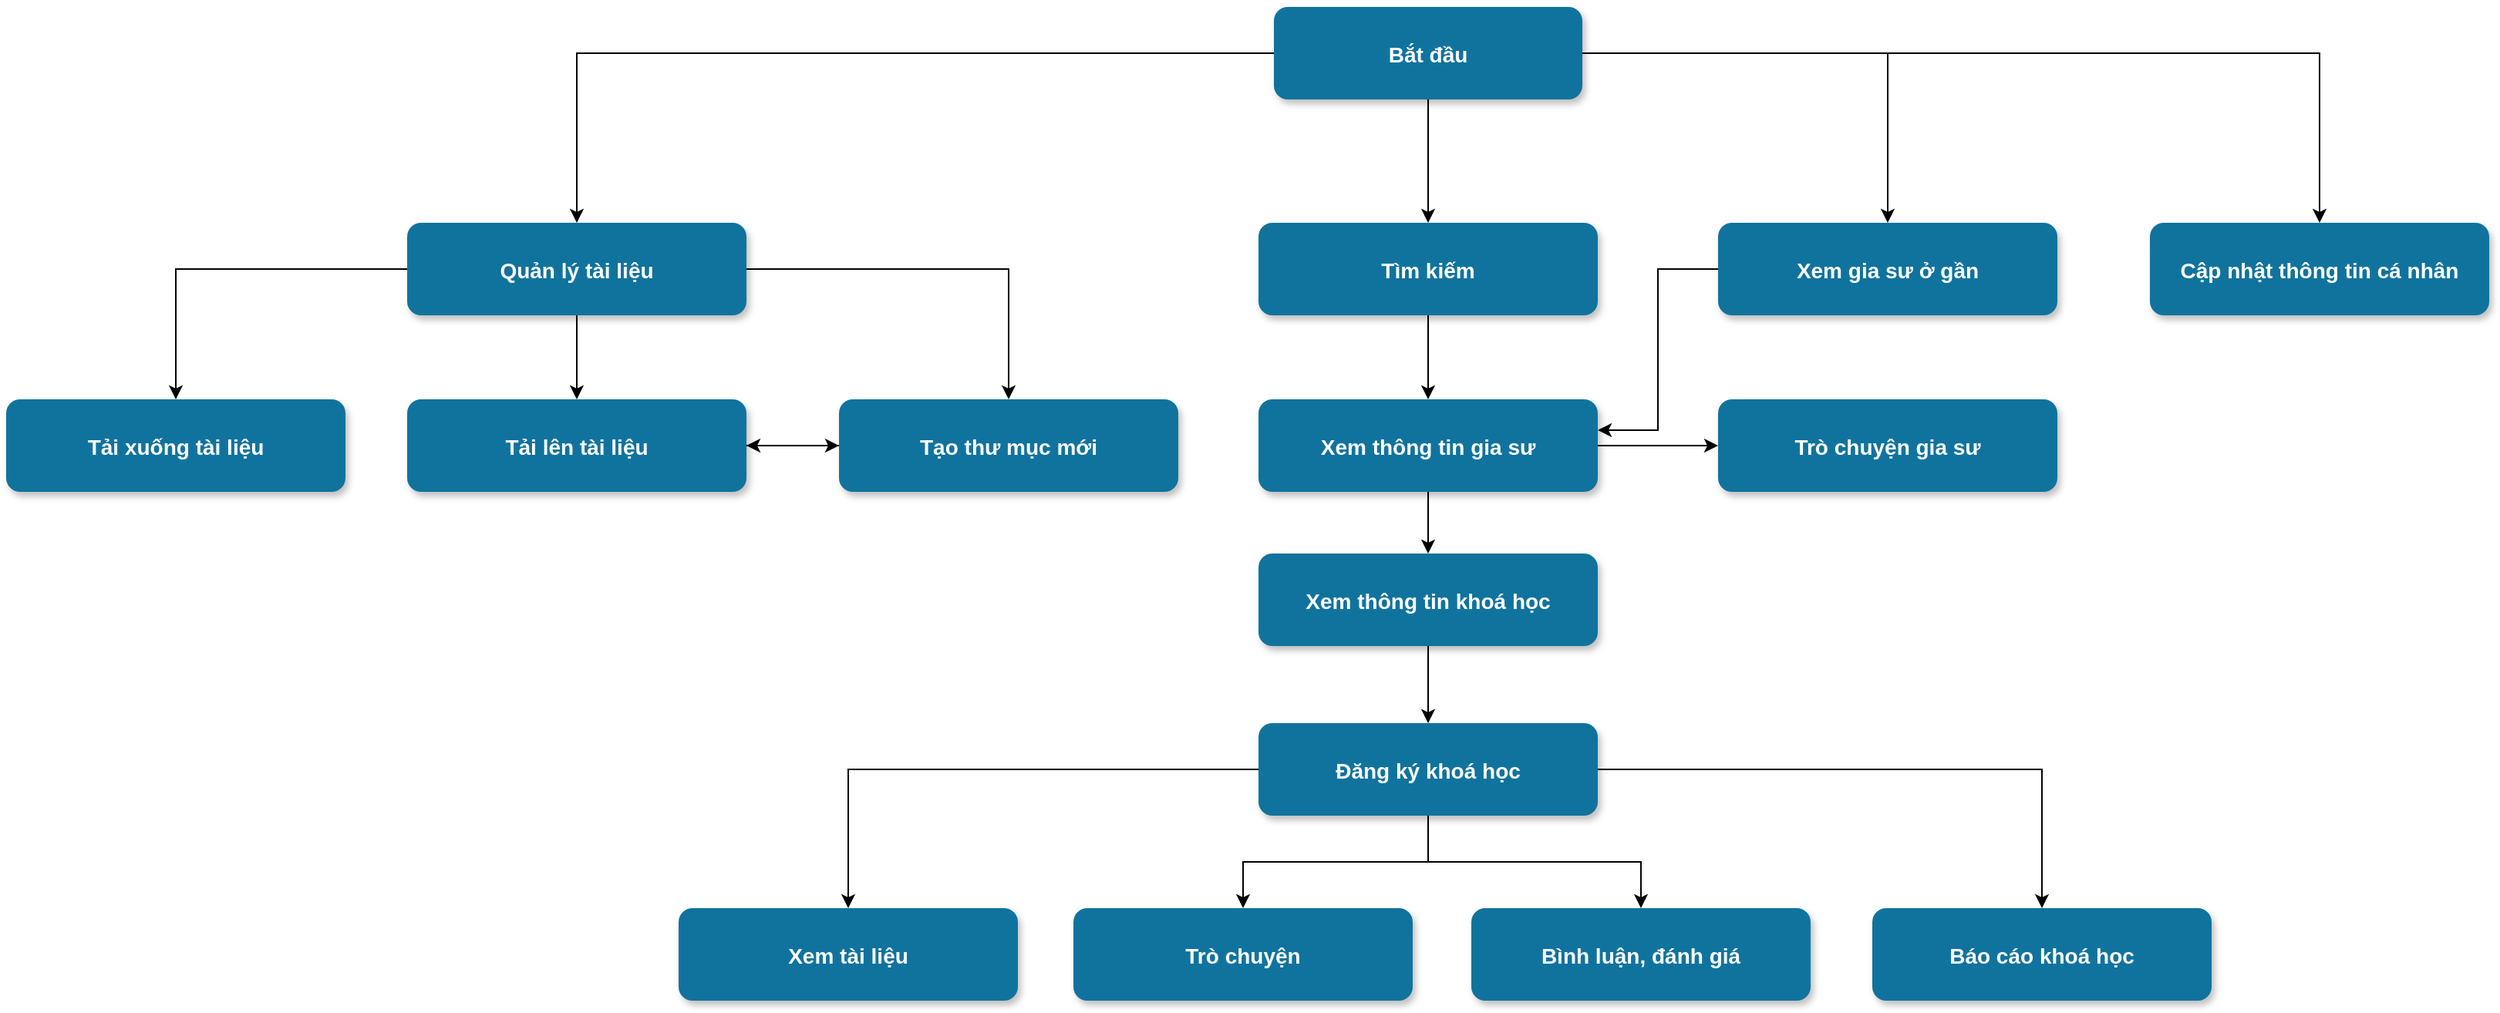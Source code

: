 <mxfile version="13.7.9" type="device"><diagram name="Page-1" id="97916047-d0de-89f5-080d-49f4d83e522f"><mxGraphModel dx="2885.5" dy="744" grid="1" gridSize="10" guides="1" tooltips="1" connect="1" arrows="1" fold="1" page="1" pageScale="1.5" pageWidth="1169" pageHeight="827" background="#ffffff" math="0" shadow="0"><root><mxCell id="0"/><mxCell id="1" parent="0"/><mxCell id="b4fYHMEnxSRoGJpzVQaw-73" style="edgeStyle=orthogonalEdgeStyle;rounded=0;orthogonalLoop=1;jettySize=auto;html=1;" edge="1" parent="1" source="2" target="3"><mxGeometry relative="1" as="geometry"/></mxCell><mxCell id="b4fYHMEnxSRoGJpzVQaw-77" style="edgeStyle=orthogonalEdgeStyle;rounded=0;orthogonalLoop=1;jettySize=auto;html=1;" edge="1" parent="1" source="2" target="b4fYHMEnxSRoGJpzVQaw-76"><mxGeometry relative="1" as="geometry"/></mxCell><mxCell id="b4fYHMEnxSRoGJpzVQaw-78" style="edgeStyle=orthogonalEdgeStyle;rounded=0;orthogonalLoop=1;jettySize=auto;html=1;" edge="1" parent="1" source="2" target="b4fYHMEnxSRoGJpzVQaw-74"><mxGeometry relative="1" as="geometry"/></mxCell><mxCell id="b4fYHMEnxSRoGJpzVQaw-79" style="edgeStyle=orthogonalEdgeStyle;rounded=0;orthogonalLoop=1;jettySize=auto;html=1;" edge="1" parent="1" source="2" target="b4fYHMEnxSRoGJpzVQaw-75"><mxGeometry relative="1" as="geometry"/></mxCell><mxCell id="2" value="Bắt đầu" style="rounded=1;fillColor=#10739E;strokeColor=none;shadow=1;gradientColor=none;fontStyle=1;fontColor=#FFFFFF;fontSize=14;" parent="1" vertex="1"><mxGeometry x="672" y="205.5" width="200" height="60" as="geometry"/></mxCell><mxCell id="b4fYHMEnxSRoGJpzVQaw-63" style="edgeStyle=orthogonalEdgeStyle;rounded=0;orthogonalLoop=1;jettySize=auto;html=1;entryX=0.5;entryY=0;entryDx=0;entryDy=0;" edge="1" parent="1" source="3" target="b4fYHMEnxSRoGJpzVQaw-55"><mxGeometry relative="1" as="geometry"/></mxCell><mxCell id="3" value="Tìm kiếm" style="rounded=1;fillColor=#10739E;strokeColor=none;shadow=1;gradientColor=none;fontStyle=1;fontColor=#FFFFFF;fontSize=14;" parent="1" vertex="1"><mxGeometry x="662" y="345.5" width="220" height="60" as="geometry"/></mxCell><mxCell id="b4fYHMEnxSRoGJpzVQaw-64" style="edgeStyle=orthogonalEdgeStyle;rounded=0;orthogonalLoop=1;jettySize=auto;html=1;" edge="1" parent="1" source="b4fYHMEnxSRoGJpzVQaw-55" target="b4fYHMEnxSRoGJpzVQaw-56"><mxGeometry relative="1" as="geometry"/></mxCell><mxCell id="b4fYHMEnxSRoGJpzVQaw-92" style="edgeStyle=orthogonalEdgeStyle;rounded=0;orthogonalLoop=1;jettySize=auto;html=1;" edge="1" parent="1" source="b4fYHMEnxSRoGJpzVQaw-55" target="b4fYHMEnxSRoGJpzVQaw-89"><mxGeometry relative="1" as="geometry"/></mxCell><mxCell id="b4fYHMEnxSRoGJpzVQaw-55" value="Xem thông tin gia sư" style="rounded=1;fillColor=#10739E;strokeColor=none;shadow=1;gradientColor=none;fontStyle=1;fontColor=#FFFFFF;fontSize=14;" vertex="1" parent="1"><mxGeometry x="662" y="460" width="220" height="60" as="geometry"/></mxCell><mxCell id="b4fYHMEnxSRoGJpzVQaw-65" style="edgeStyle=orthogonalEdgeStyle;rounded=0;orthogonalLoop=1;jettySize=auto;html=1;" edge="1" parent="1" source="b4fYHMEnxSRoGJpzVQaw-56" target="b4fYHMEnxSRoGJpzVQaw-57"><mxGeometry relative="1" as="geometry"/></mxCell><mxCell id="b4fYHMEnxSRoGJpzVQaw-56" value="Xem thông tin khoá học" style="rounded=1;fillColor=#10739E;strokeColor=none;shadow=1;gradientColor=none;fontStyle=1;fontColor=#FFFFFF;fontSize=14;" vertex="1" parent="1"><mxGeometry x="662" y="560" width="220" height="60" as="geometry"/></mxCell><mxCell id="b4fYHMEnxSRoGJpzVQaw-66" style="edgeStyle=orthogonalEdgeStyle;rounded=0;orthogonalLoop=1;jettySize=auto;html=1;" edge="1" parent="1" source="b4fYHMEnxSRoGJpzVQaw-57" target="b4fYHMEnxSRoGJpzVQaw-58"><mxGeometry relative="1" as="geometry"/></mxCell><mxCell id="b4fYHMEnxSRoGJpzVQaw-68" style="edgeStyle=orthogonalEdgeStyle;rounded=0;orthogonalLoop=1;jettySize=auto;html=1;" edge="1" parent="1" source="b4fYHMEnxSRoGJpzVQaw-57" target="b4fYHMEnxSRoGJpzVQaw-60"><mxGeometry relative="1" as="geometry"/></mxCell><mxCell id="b4fYHMEnxSRoGJpzVQaw-70" style="edgeStyle=orthogonalEdgeStyle;rounded=0;orthogonalLoop=1;jettySize=auto;html=1;entryX=0.5;entryY=0;entryDx=0;entryDy=0;" edge="1" parent="1" source="b4fYHMEnxSRoGJpzVQaw-57" target="b4fYHMEnxSRoGJpzVQaw-69"><mxGeometry relative="1" as="geometry"/></mxCell><mxCell id="b4fYHMEnxSRoGJpzVQaw-72" style="edgeStyle=orthogonalEdgeStyle;rounded=0;orthogonalLoop=1;jettySize=auto;html=1;entryX=0.5;entryY=0;entryDx=0;entryDy=0;" edge="1" parent="1" source="b4fYHMEnxSRoGJpzVQaw-57" target="b4fYHMEnxSRoGJpzVQaw-59"><mxGeometry relative="1" as="geometry"/></mxCell><mxCell id="b4fYHMEnxSRoGJpzVQaw-57" value="Đăng ký khoá học" style="rounded=1;fillColor=#10739E;strokeColor=none;shadow=1;gradientColor=none;fontStyle=1;fontColor=#FFFFFF;fontSize=14;" vertex="1" parent="1"><mxGeometry x="662" y="670" width="220" height="60" as="geometry"/></mxCell><mxCell id="b4fYHMEnxSRoGJpzVQaw-58" value="Xem tài liệu" style="rounded=1;fillColor=#10739E;strokeColor=none;shadow=1;gradientColor=none;fontStyle=1;fontColor=#FFFFFF;fontSize=14;" vertex="1" parent="1"><mxGeometry x="286" y="790" width="220" height="60" as="geometry"/></mxCell><mxCell id="b4fYHMEnxSRoGJpzVQaw-59" value="Trò chuyện" style="rounded=1;fillColor=#10739E;strokeColor=none;shadow=1;gradientColor=none;fontStyle=1;fontColor=#FFFFFF;fontSize=14;" vertex="1" parent="1"><mxGeometry x="542" y="790" width="220" height="60" as="geometry"/></mxCell><mxCell id="b4fYHMEnxSRoGJpzVQaw-60" value="Bình luận, đánh giá" style="rounded=1;fillColor=#10739E;strokeColor=none;shadow=1;gradientColor=none;fontStyle=1;fontColor=#FFFFFF;fontSize=14;" vertex="1" parent="1"><mxGeometry x="800" y="790" width="220" height="60" as="geometry"/></mxCell><mxCell id="b4fYHMEnxSRoGJpzVQaw-69" value="Báo cáo khoá học" style="rounded=1;fillColor=#10739E;strokeColor=none;shadow=1;gradientColor=none;fontStyle=1;fontColor=#FFFFFF;fontSize=14;" vertex="1" parent="1"><mxGeometry x="1060" y="790" width="220" height="60" as="geometry"/></mxCell><mxCell id="b4fYHMEnxSRoGJpzVQaw-74" value="Cập nhật thông tin cá nhân" style="rounded=1;fillColor=#10739E;strokeColor=none;shadow=1;gradientColor=none;fontStyle=1;fontColor=#FFFFFF;fontSize=14;" vertex="1" parent="1"><mxGeometry x="1240" y="345.5" width="220" height="60" as="geometry"/></mxCell><mxCell id="b4fYHMEnxSRoGJpzVQaw-91" style="edgeStyle=orthogonalEdgeStyle;rounded=0;orthogonalLoop=1;jettySize=auto;html=1;" edge="1" parent="1" source="b4fYHMEnxSRoGJpzVQaw-75"><mxGeometry relative="1" as="geometry"><mxPoint x="882" y="480" as="targetPoint"/><Array as="points"><mxPoint x="921" y="376"/><mxPoint x="921" y="480"/><mxPoint x="882" y="480"/></Array></mxGeometry></mxCell><mxCell id="b4fYHMEnxSRoGJpzVQaw-75" value="Xem gia sư ở gần" style="rounded=1;fillColor=#10739E;strokeColor=none;shadow=1;gradientColor=none;fontStyle=1;fontColor=#FFFFFF;fontSize=14;" vertex="1" parent="1"><mxGeometry x="960" y="345.5" width="220" height="60" as="geometry"/></mxCell><mxCell id="b4fYHMEnxSRoGJpzVQaw-86" style="edgeStyle=orthogonalEdgeStyle;rounded=0;orthogonalLoop=1;jettySize=auto;html=1;" edge="1" parent="1" source="b4fYHMEnxSRoGJpzVQaw-76" target="b4fYHMEnxSRoGJpzVQaw-81"><mxGeometry relative="1" as="geometry"/></mxCell><mxCell id="b4fYHMEnxSRoGJpzVQaw-87" style="edgeStyle=orthogonalEdgeStyle;rounded=0;orthogonalLoop=1;jettySize=auto;html=1;" edge="1" parent="1" source="b4fYHMEnxSRoGJpzVQaw-76" target="b4fYHMEnxSRoGJpzVQaw-82"><mxGeometry relative="1" as="geometry"/></mxCell><mxCell id="b4fYHMEnxSRoGJpzVQaw-88" style="edgeStyle=orthogonalEdgeStyle;rounded=0;orthogonalLoop=1;jettySize=auto;html=1;entryX=0.5;entryY=0;entryDx=0;entryDy=0;" edge="1" parent="1" source="b4fYHMEnxSRoGJpzVQaw-76" target="b4fYHMEnxSRoGJpzVQaw-83"><mxGeometry relative="1" as="geometry"/></mxCell><mxCell id="b4fYHMEnxSRoGJpzVQaw-76" value="Quản lý tài liệu" style="rounded=1;fillColor=#10739E;strokeColor=none;shadow=1;gradientColor=none;fontStyle=1;fontColor=#FFFFFF;fontSize=14;" vertex="1" parent="1"><mxGeometry x="110" y="345.5" width="220" height="60" as="geometry"/></mxCell><mxCell id="b4fYHMEnxSRoGJpzVQaw-85" style="edgeStyle=orthogonalEdgeStyle;rounded=0;orthogonalLoop=1;jettySize=auto;html=1;entryX=1;entryY=0.5;entryDx=0;entryDy=0;" edge="1" parent="1" source="b4fYHMEnxSRoGJpzVQaw-81" target="b4fYHMEnxSRoGJpzVQaw-82"><mxGeometry relative="1" as="geometry"/></mxCell><mxCell id="b4fYHMEnxSRoGJpzVQaw-81" value="Tạo thư mục mới" style="rounded=1;fillColor=#10739E;strokeColor=none;shadow=1;gradientColor=none;fontStyle=1;fontColor=#FFFFFF;fontSize=14;" vertex="1" parent="1"><mxGeometry x="390" y="460" width="220" height="60" as="geometry"/></mxCell><mxCell id="b4fYHMEnxSRoGJpzVQaw-84" style="edgeStyle=orthogonalEdgeStyle;rounded=0;orthogonalLoop=1;jettySize=auto;html=1;entryX=0;entryY=0.5;entryDx=0;entryDy=0;" edge="1" parent="1" source="b4fYHMEnxSRoGJpzVQaw-82" target="b4fYHMEnxSRoGJpzVQaw-81"><mxGeometry relative="1" as="geometry"/></mxCell><mxCell id="b4fYHMEnxSRoGJpzVQaw-82" value="Tải lên tài liệu" style="rounded=1;fillColor=#10739E;strokeColor=none;shadow=1;gradientColor=none;fontStyle=1;fontColor=#FFFFFF;fontSize=14;" vertex="1" parent="1"><mxGeometry x="110" y="460" width="220" height="60" as="geometry"/></mxCell><mxCell id="b4fYHMEnxSRoGJpzVQaw-83" value="Tải xuống tài liệu" style="rounded=1;fillColor=#10739E;strokeColor=none;shadow=1;gradientColor=none;fontStyle=1;fontColor=#FFFFFF;fontSize=14;" vertex="1" parent="1"><mxGeometry x="-150" y="460" width="220" height="60" as="geometry"/></mxCell><mxCell id="b4fYHMEnxSRoGJpzVQaw-89" value="Trò chuyện gia sư" style="rounded=1;fillColor=#10739E;strokeColor=none;shadow=1;gradientColor=none;fontStyle=1;fontColor=#FFFFFF;fontSize=14;" vertex="1" parent="1"><mxGeometry x="960" y="460" width="220" height="60" as="geometry"/></mxCell></root></mxGraphModel></diagram></mxfile>